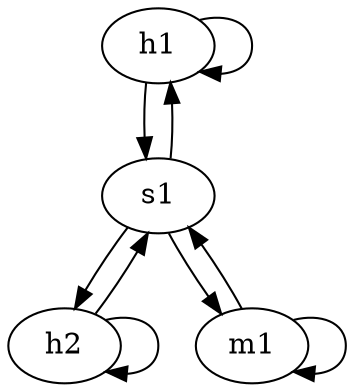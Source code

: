 digraph g1 {

h1[type=host,mac="00:00:00:00:00:01",ip="10.0.0.1"];
h2[type=host,mac="00:00:00:00:00:02",ip="10.0.0.2"];
m1[type=host,mac="00:00:00:00:00:03",ip="10.0.0.3"];
s1[type=switch, ip="11.0.0.1", id=1];

s1 -> h1 [src_port=0, dst_port=0, cost=1, capacity="1Gbps"];
h1 -> s1 [src_port=0, dst_port=0, cost=1, capacity="1Gbps"];

s1 -> h2 [src_port=1, dst_port=0, cost=1, capacity="1Gbps"];
h2 -> s1 [src_port=0, dst_port=1, cost=1, capacity="1Gbps"];

s1 -> m1 [src_port=2, dst_port=0, cost=1, capacity="1Gbps"];
m1 -> s1 [src_port=0, dst_port=2, cost=1, capacity="1Gbps"];

h1 -> h1 [src_port=1, dst_port=2, cost=1, capacity="1Gbps"];
h2 -> h2 [src_port=1, dst_port=2, cost=1, capacity="1Gbps"];
m1 -> m1 [src_port=1, dst_port=2, cost=1, capacity="1Gbps"];
}
